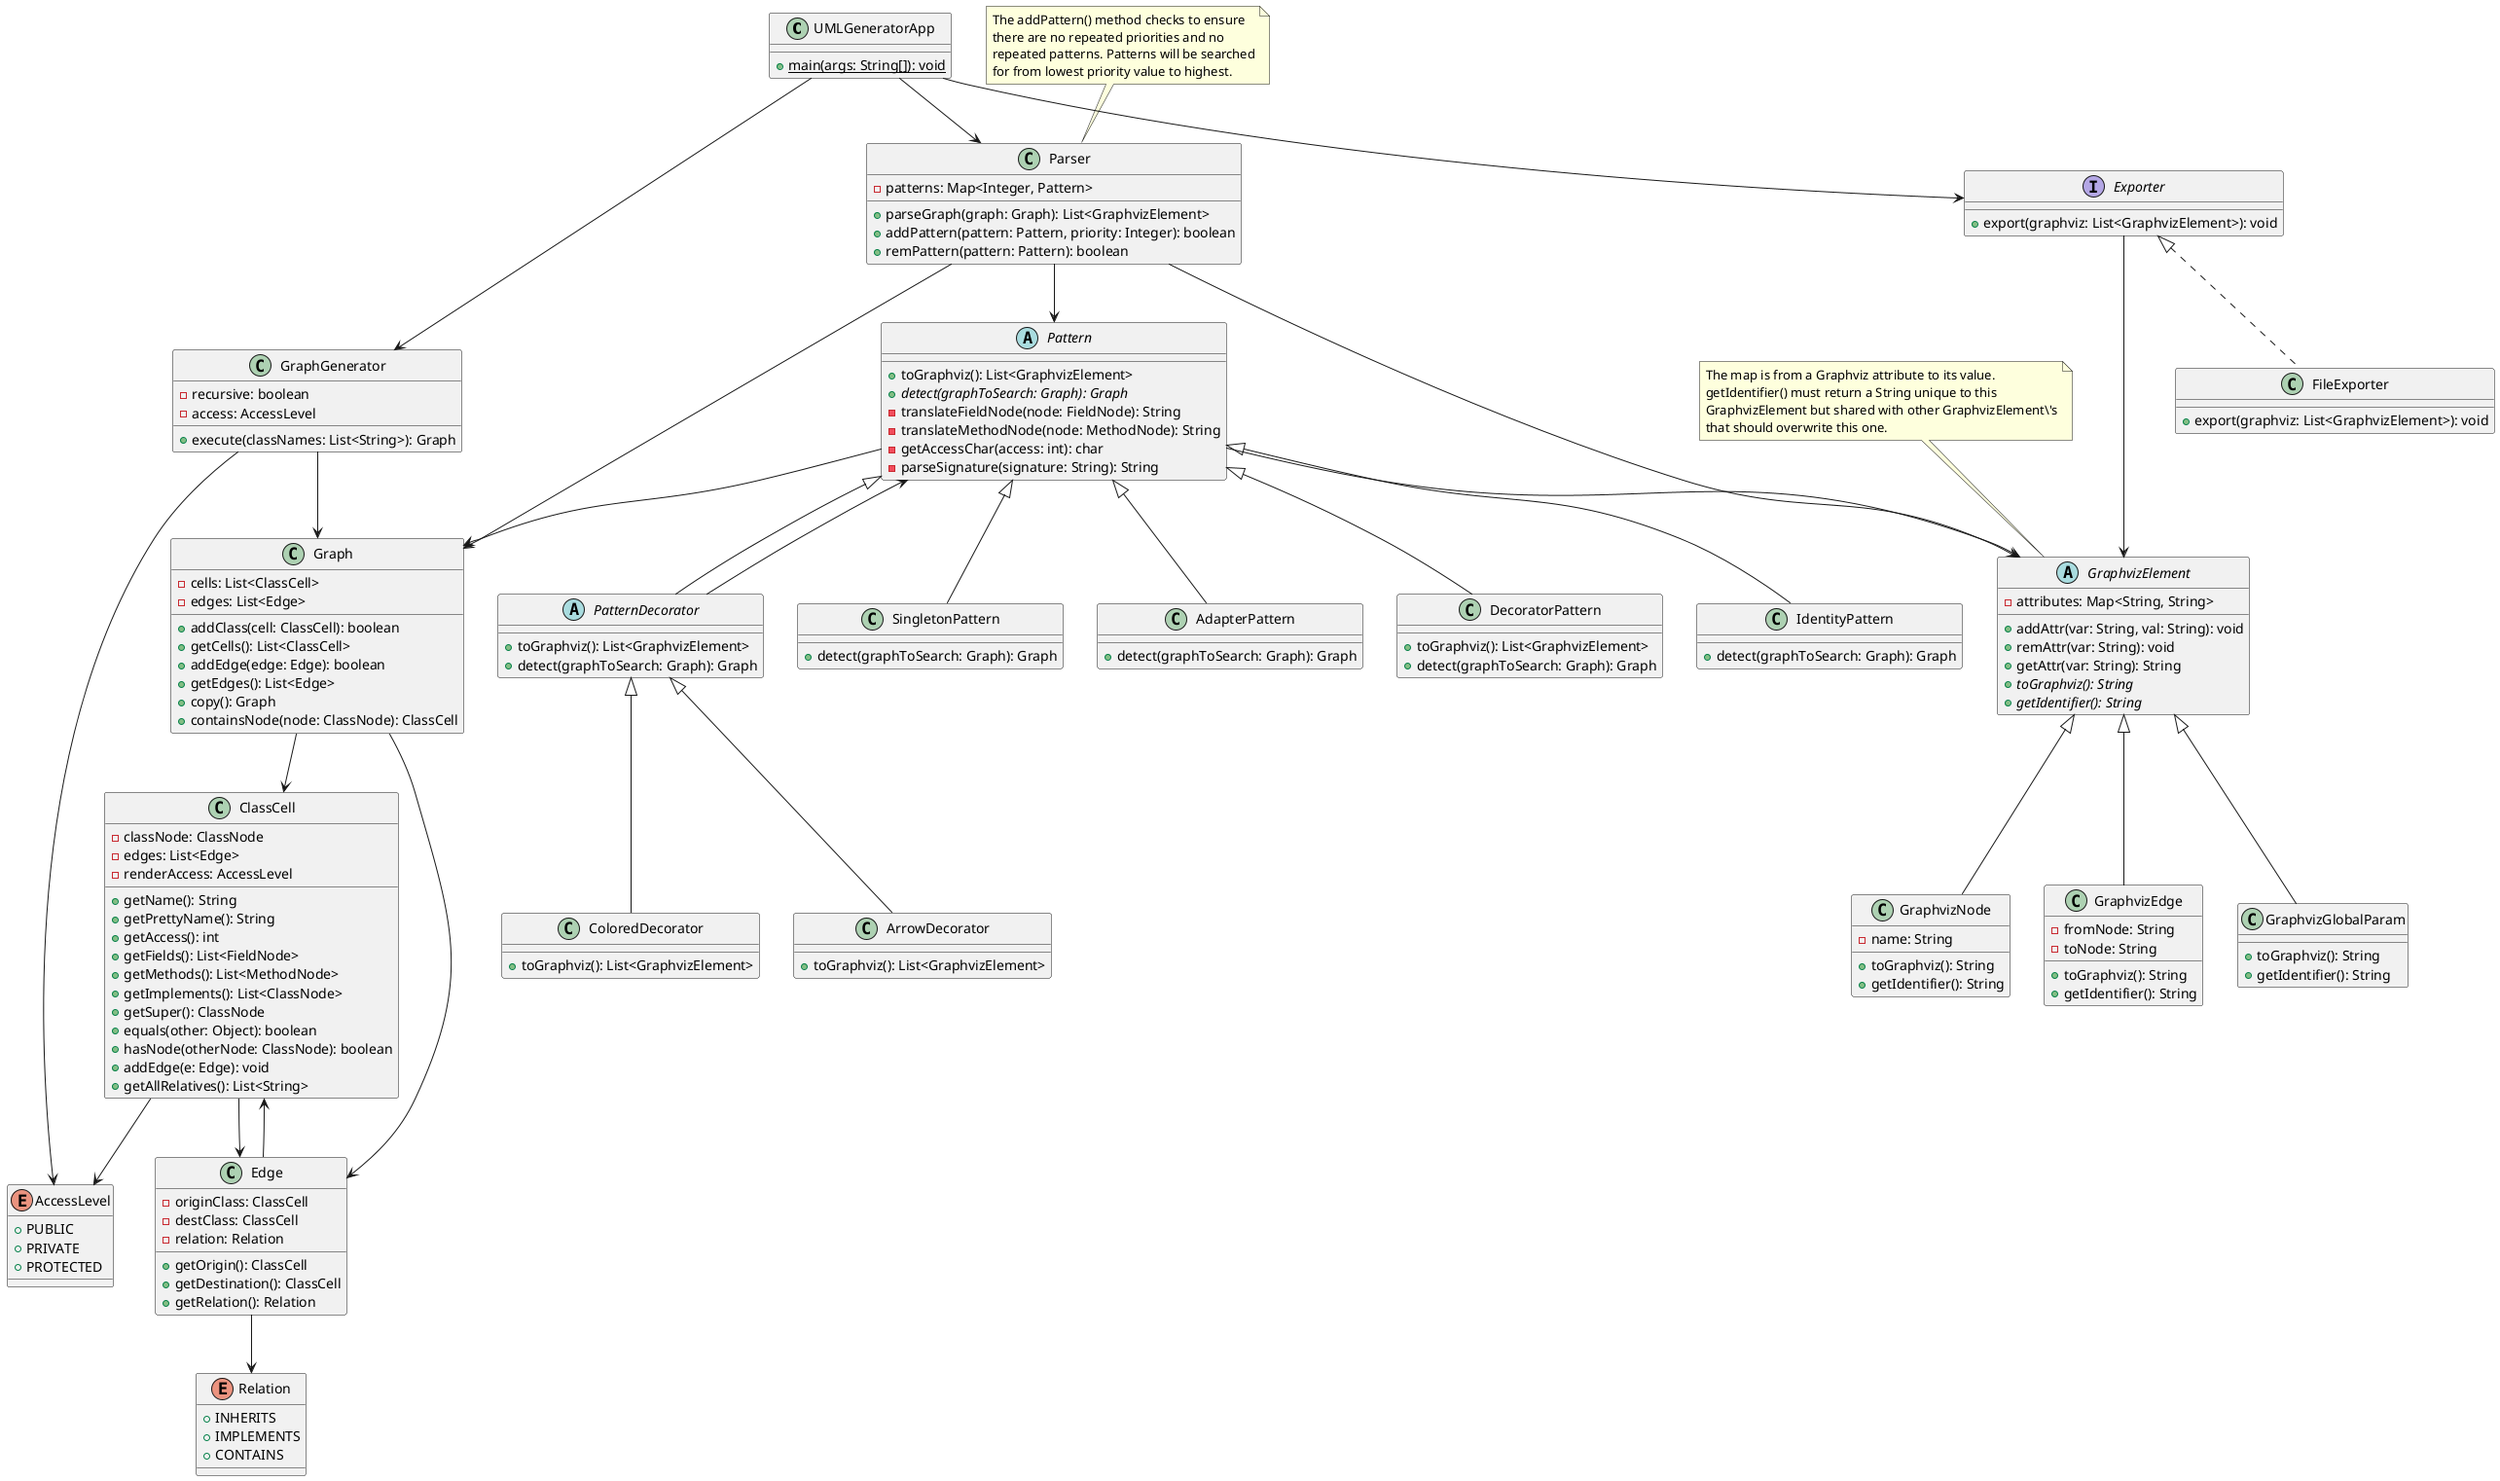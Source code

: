 @startuml
class UMLGeneratorApp {
+ {static} main(args: String[]): void
}

class GraphGenerator {
- recursive: boolean
- access: AccessLevel
+ execute(classNames: List<String>): Graph
}

enum AccessLevel {
+ PUBLIC
+ PRIVATE
+ PROTECTED
}

class ClassCell {
- classNode: ClassNode
- edges: List<Edge>
- renderAccess: AccessLevel
+ getName(): String
+ getPrettyName(): String
+ getAccess(): int
+ getFields(): List<FieldNode>
+ getMethods(): List<MethodNode>
+ getImplements(): List<ClassNode>
+ getSuper(): ClassNode
+ equals(other: Object): boolean
+ hasNode(otherNode: ClassNode): boolean
+ addEdge(e: Edge): void
+ getAllRelatives(): List<String>
}

class Edge {
- originClass: ClassCell
- destClass: ClassCell
- relation: Relation
+ getOrigin(): ClassCell
+ getDestination(): ClassCell
+ getRelation(): Relation
}

class Parser {
- patterns: Map<Integer, Pattern>
+ parseGraph(graph: Graph): List<GraphvizElement>
+ addPattern(pattern: Pattern, priority: Integer): boolean
+ remPattern(pattern: Pattern): boolean
}
note top of Parser
  The addPattern() method checks to ensure
  there are no repeated priorities and no
  repeated patterns. Patterns will be searched
  for from lowest priority value to highest.
end note

class Graph {
- cells: List<ClassCell>
- edges: List<Edge>
+ addClass(cell: ClassCell): boolean
+ getCells(): List<ClassCell>
+ addEdge(edge: Edge): boolean
+ getEdges(): List<Edge>
+ copy(): Graph
+ containsNode(node: ClassNode): ClassCell
}

abstract class Pattern {
+ toGraphviz(): List<GraphvizElement>
+ {abstract} detect(graphToSearch: Graph): Graph
- translateFieldNode(node: FieldNode): String
- translateMethodNode(node: MethodNode): String
- getAccessChar(access: int): char
- parseSignature(signature: String): String
}

abstract class PatternDecorator extends Pattern {
+ toGraphviz(): List<GraphvizElement>
+ detect(graphToSearch: Graph): Graph
}

class ColoredDecorator extends PatternDecorator {
+ toGraphviz(): List<GraphvizElement>
}

class ArrowDecorator extends PatternDecorator {
+ toGraphviz(): List<GraphvizElement>
}

class SingletonPattern extends Pattern {
+ detect(graphToSearch: Graph): Graph
}

class AdapterPattern extends Pattern {
+ detect(graphToSearch: Graph): Graph
}

class DecoratorPattern extends Pattern {
+ toGraphviz(): List<GraphvizElement>
+ detect(graphToSearch: Graph): Graph
}

class IdentityPattern extends Pattern {
+ detect(graphToSearch: Graph): Graph
}

enum Relation {
+ INHERITS
+ IMPLEMENTS
+ CONTAINS
}

abstract class GraphvizElement {
- attributes: Map<String, String>
+ addAttr(var: String, val: String): void
+ remAttr(var: String): void
+ getAttr(var: String): String
+ {abstract} toGraphviz(): String
+ {abstract} getIdentifier(): String
}
note top of GraphvizElement
  The map is from a Graphviz attribute to its value.
  getIdentifier() must return a String unique to this
  GraphvizElement but shared with other GraphvizElement\'s
  that should overwrite this one.
end note

class GraphvizNode extends GraphvizElement {
- name: String
+ toGraphviz(): String
+ getIdentifier(): String
}

class GraphvizEdge extends GraphvizElement {
- fromNode: String
- toNode: String
+ toGraphviz(): String
+ getIdentifier(): String
}

class GraphvizGlobalParam extends GraphvizElement {
+ toGraphviz(): String
+ getIdentifier(): String
}

interface Exporter {
+ export(graphviz: List<GraphvizElement>): void
}

class FileExporter implements Exporter {
+ export(graphviz: List<GraphvizElement>): void
}

UMLGeneratorApp --> GraphGenerator
UMLGeneratorApp --> Parser
UMLGeneratorApp --> Exporter
GraphGenerator --> Graph
GraphGenerator --> AccessLevel
ClassCell --> Edge
ClassCell --> AccessLevel
Edge --> ClassCell
Edge --> Relation
Parser --> Pattern
Pattern --> Graph
PatternDecorator --> Pattern
Pattern --> GraphvizElement
Graph --> ClassCell
Graph --> Edge
Parser --> Graph
Parser --> GraphvizElement
Exporter --> GraphvizElement
@enduml
